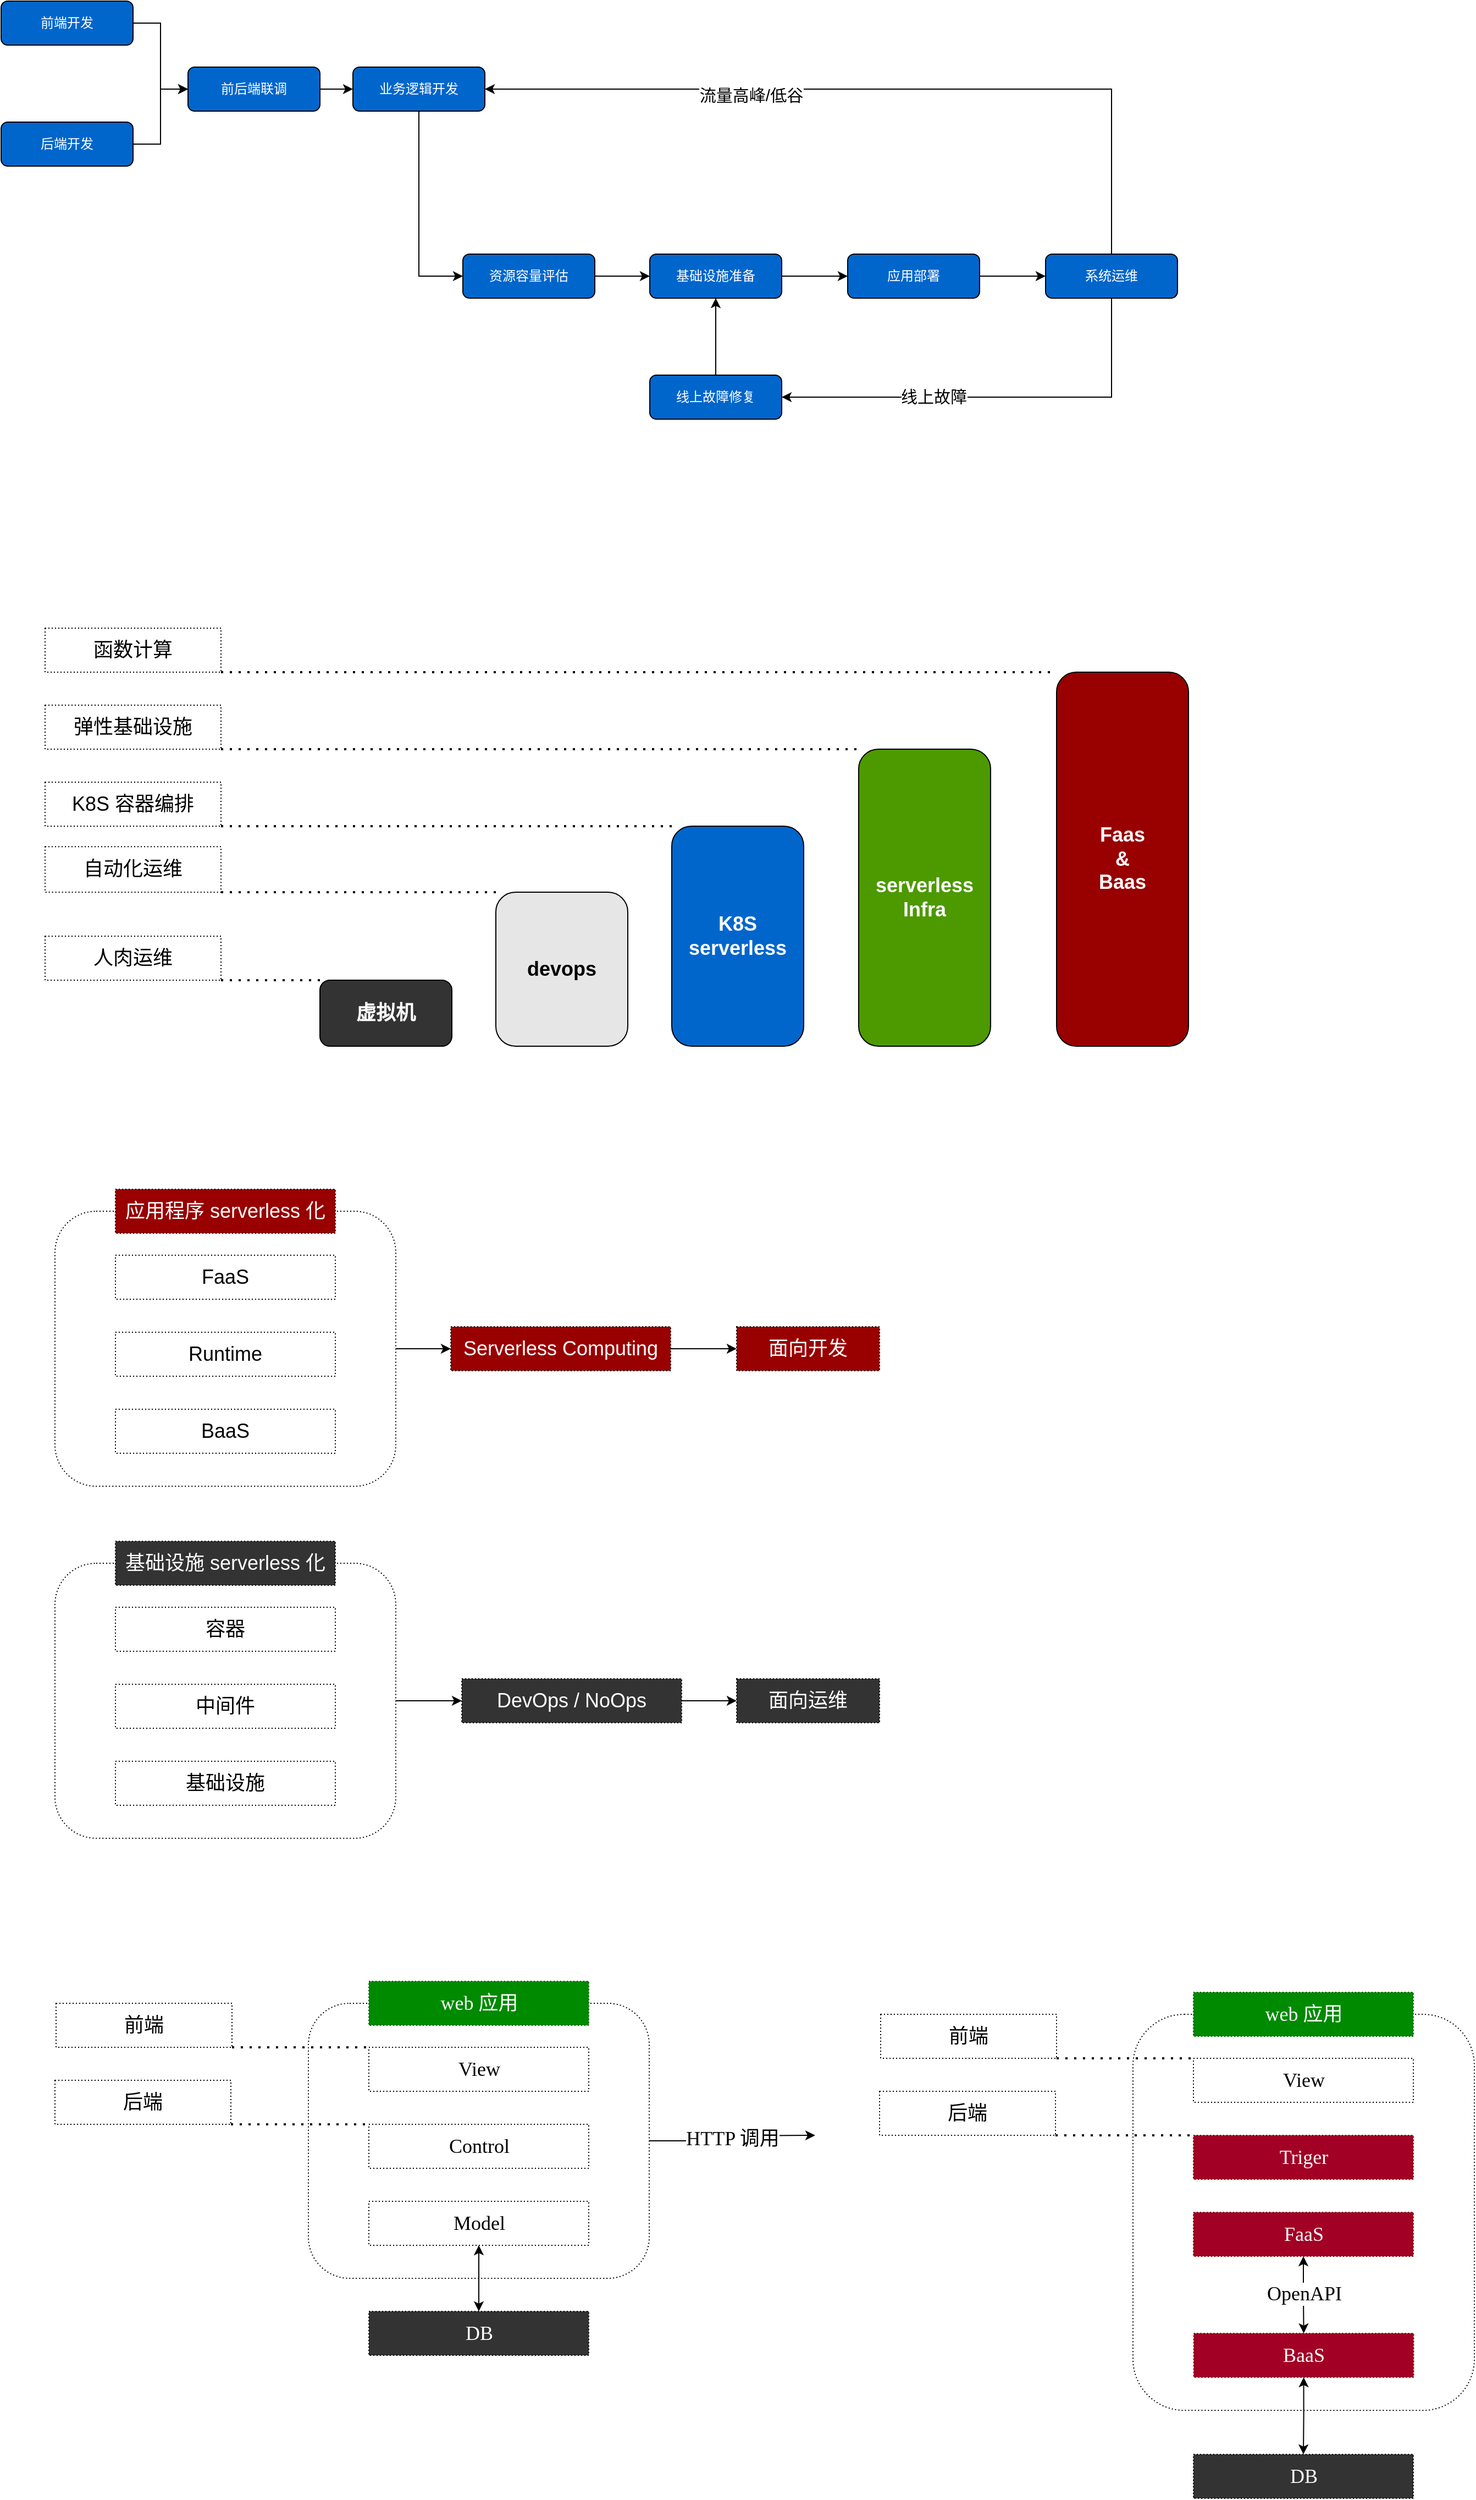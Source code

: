 <mxfile version="16.2.4" type="github">
  <diagram id="bE9tsUGRjl7XfyiEoqof" name="Page-1">
    <mxGraphModel dx="4569" dy="1844" grid="1" gridSize="10" guides="1" tooltips="1" connect="1" arrows="1" fold="1" page="1" pageScale="1" pageWidth="827" pageHeight="1169" math="0" shadow="0">
      <root>
        <mxCell id="0" />
        <mxCell id="1" parent="0" />
        <mxCell id="Or5pxqyeU23qAVYO_Iuh-68" value="" style="edgeStyle=orthogonalEdgeStyle;rounded=0;orthogonalLoop=1;jettySize=auto;html=1;fontSize=18;fontColor=#FFFFFF;" edge="1" parent="1" source="Or5pxqyeU23qAVYO_Iuh-57" target="Or5pxqyeU23qAVYO_Iuh-67">
          <mxGeometry relative="1" as="geometry" />
        </mxCell>
        <mxCell id="Or5pxqyeU23qAVYO_Iuh-57" value="" style="rounded=1;whiteSpace=wrap;html=1;dashed=1;dashPattern=1 2;fontSize=18;fontColor=#000000;fillColor=#FFFFFF;" vertex="1" parent="1">
          <mxGeometry x="-3231" y="340" width="310" height="250" as="geometry" />
        </mxCell>
        <mxCell id="Or5pxqyeU23qAVYO_Iuh-20" value="" style="edgeStyle=orthogonalEdgeStyle;rounded=0;orthogonalLoop=1;jettySize=auto;html=1;fontColor=#FFFFFF;" edge="1" parent="1" source="Or5pxqyeU23qAVYO_Iuh-9" target="Or5pxqyeU23qAVYO_Iuh-10">
          <mxGeometry relative="1" as="geometry" />
        </mxCell>
        <mxCell id="Or5pxqyeU23qAVYO_Iuh-9" value="应用部署" style="rounded=1;whiteSpace=wrap;html=1;fillColor=#0066CC;fontColor=#FFFFFF;" vertex="1" parent="1">
          <mxGeometry x="-2510" y="-850" width="120" height="40" as="geometry" />
        </mxCell>
        <mxCell id="Or5pxqyeU23qAVYO_Iuh-22" style="edgeStyle=orthogonalEdgeStyle;rounded=0;orthogonalLoop=1;jettySize=auto;html=1;exitX=0.5;exitY=1;exitDx=0;exitDy=0;fontColor=#FFFFFF;entryX=1;entryY=0.5;entryDx=0;entryDy=0;" edge="1" parent="1" source="Or5pxqyeU23qAVYO_Iuh-10" target="Or5pxqyeU23qAVYO_Iuh-13">
          <mxGeometry relative="1" as="geometry">
            <mxPoint x="-2610" y="-640" as="targetPoint" />
          </mxGeometry>
        </mxCell>
        <mxCell id="Or5pxqyeU23qAVYO_Iuh-27" value="线上故障" style="edgeLabel;html=1;align=center;verticalAlign=middle;resizable=0;points=[];fontSize=15;fontColor=#000000;" vertex="1" connectable="0" parent="Or5pxqyeU23qAVYO_Iuh-22">
          <mxGeometry x="0.294" y="-1" relative="1" as="geometry">
            <mxPoint as="offset" />
          </mxGeometry>
        </mxCell>
        <mxCell id="Or5pxqyeU23qAVYO_Iuh-24" style="edgeStyle=orthogonalEdgeStyle;rounded=0;orthogonalLoop=1;jettySize=auto;html=1;exitX=0.5;exitY=0;exitDx=0;exitDy=0;entryX=1;entryY=0.5;entryDx=0;entryDy=0;fontColor=#FFFFFF;" edge="1" parent="1" source="Or5pxqyeU23qAVYO_Iuh-10" target="Or5pxqyeU23qAVYO_Iuh-11">
          <mxGeometry relative="1" as="geometry" />
        </mxCell>
        <mxCell id="Or5pxqyeU23qAVYO_Iuh-26" value="流量高峰/低谷" style="edgeLabel;html=1;align=center;verticalAlign=middle;resizable=0;points=[];fontColor=#000000;fontSize=15;" vertex="1" connectable="0" parent="Or5pxqyeU23qAVYO_Iuh-24">
          <mxGeometry x="0.328" y="5" relative="1" as="geometry">
            <mxPoint as="offset" />
          </mxGeometry>
        </mxCell>
        <mxCell id="Or5pxqyeU23qAVYO_Iuh-10" value="系统运维" style="rounded=1;whiteSpace=wrap;html=1;fillColor=#0066CC;fontColor=#FFFFFF;" vertex="1" parent="1">
          <mxGeometry x="-2330" y="-850" width="120" height="40" as="geometry" />
        </mxCell>
        <mxCell id="Or5pxqyeU23qAVYO_Iuh-21" style="edgeStyle=orthogonalEdgeStyle;rounded=0;orthogonalLoop=1;jettySize=auto;html=1;exitX=0.5;exitY=1;exitDx=0;exitDy=0;entryX=0;entryY=0.5;entryDx=0;entryDy=0;fontColor=#FFFFFF;" edge="1" parent="1" source="Or5pxqyeU23qAVYO_Iuh-11" target="Or5pxqyeU23qAVYO_Iuh-14">
          <mxGeometry relative="1" as="geometry" />
        </mxCell>
        <mxCell id="Or5pxqyeU23qAVYO_Iuh-11" value="业务逻辑开发" style="rounded=1;whiteSpace=wrap;html=1;fillColor=#0066CC;fontColor=#FFFFFF;" vertex="1" parent="1">
          <mxGeometry x="-2960" y="-1020" width="120" height="40" as="geometry" />
        </mxCell>
        <mxCell id="Or5pxqyeU23qAVYO_Iuh-25" style="edgeStyle=orthogonalEdgeStyle;rounded=0;orthogonalLoop=1;jettySize=auto;html=1;exitX=0.5;exitY=0;exitDx=0;exitDy=0;entryX=0.5;entryY=1;entryDx=0;entryDy=0;fontColor=#FFFFFF;" edge="1" parent="1" source="Or5pxqyeU23qAVYO_Iuh-13" target="Or5pxqyeU23qAVYO_Iuh-15">
          <mxGeometry relative="1" as="geometry" />
        </mxCell>
        <mxCell id="Or5pxqyeU23qAVYO_Iuh-13" value="线上故障修复" style="rounded=1;whiteSpace=wrap;html=1;fillColor=#0066CC;fontColor=#FFFFFF;" vertex="1" parent="1">
          <mxGeometry x="-2690" y="-740" width="120" height="40" as="geometry" />
        </mxCell>
        <mxCell id="Or5pxqyeU23qAVYO_Iuh-18" value="" style="edgeStyle=orthogonalEdgeStyle;rounded=0;orthogonalLoop=1;jettySize=auto;html=1;fontColor=#FFFFFF;" edge="1" parent="1" source="Or5pxqyeU23qAVYO_Iuh-14" target="Or5pxqyeU23qAVYO_Iuh-15">
          <mxGeometry relative="1" as="geometry" />
        </mxCell>
        <mxCell id="Or5pxqyeU23qAVYO_Iuh-14" value="资源容量评估" style="rounded=1;whiteSpace=wrap;html=1;fillColor=#0066CC;fontColor=#FFFFFF;" vertex="1" parent="1">
          <mxGeometry x="-2860" y="-850" width="120" height="40" as="geometry" />
        </mxCell>
        <mxCell id="Or5pxqyeU23qAVYO_Iuh-19" value="" style="edgeStyle=orthogonalEdgeStyle;rounded=0;orthogonalLoop=1;jettySize=auto;html=1;fontColor=#FFFFFF;" edge="1" parent="1" source="Or5pxqyeU23qAVYO_Iuh-15" target="Or5pxqyeU23qAVYO_Iuh-9">
          <mxGeometry relative="1" as="geometry" />
        </mxCell>
        <mxCell id="Or5pxqyeU23qAVYO_Iuh-15" value="基础设施准备" style="rounded=1;whiteSpace=wrap;html=1;fillColor=#0066CC;fontColor=#FFFFFF;" vertex="1" parent="1">
          <mxGeometry x="-2690" y="-850" width="120" height="40" as="geometry" />
        </mxCell>
        <mxCell id="Or5pxqyeU23qAVYO_Iuh-30" style="edgeStyle=orthogonalEdgeStyle;rounded=0;orthogonalLoop=1;jettySize=auto;html=1;exitX=1;exitY=0.5;exitDx=0;exitDy=0;fontSize=15;fontColor=#000000;" edge="1" parent="1" source="Or5pxqyeU23qAVYO_Iuh-28" target="Or5pxqyeU23qAVYO_Iuh-11">
          <mxGeometry relative="1" as="geometry" />
        </mxCell>
        <mxCell id="Or5pxqyeU23qAVYO_Iuh-28" value="前后端联调" style="rounded=1;whiteSpace=wrap;html=1;fillColor=#0066CC;fontColor=#FFFFFF;" vertex="1" parent="1">
          <mxGeometry x="-3110" y="-1020" width="120" height="40" as="geometry" />
        </mxCell>
        <mxCell id="Or5pxqyeU23qAVYO_Iuh-32" style="edgeStyle=orthogonalEdgeStyle;rounded=0;orthogonalLoop=1;jettySize=auto;html=1;exitX=1;exitY=0.5;exitDx=0;exitDy=0;entryX=0;entryY=0.5;entryDx=0;entryDy=0;fontSize=15;fontColor=#000000;" edge="1" parent="1" source="Or5pxqyeU23qAVYO_Iuh-29" target="Or5pxqyeU23qAVYO_Iuh-28">
          <mxGeometry relative="1" as="geometry" />
        </mxCell>
        <mxCell id="Or5pxqyeU23qAVYO_Iuh-29" value="前端开发" style="rounded=1;whiteSpace=wrap;html=1;fillColor=#0066CC;fontColor=#FFFFFF;" vertex="1" parent="1">
          <mxGeometry x="-3280" y="-1080" width="120" height="40" as="geometry" />
        </mxCell>
        <mxCell id="Or5pxqyeU23qAVYO_Iuh-34" value="" style="edgeStyle=orthogonalEdgeStyle;rounded=0;orthogonalLoop=1;jettySize=auto;html=1;fontSize=15;fontColor=#000000;entryX=0;entryY=0.5;entryDx=0;entryDy=0;" edge="1" parent="1" source="Or5pxqyeU23qAVYO_Iuh-31" target="Or5pxqyeU23qAVYO_Iuh-28">
          <mxGeometry relative="1" as="geometry" />
        </mxCell>
        <mxCell id="Or5pxqyeU23qAVYO_Iuh-31" value="后端开发" style="rounded=1;whiteSpace=wrap;html=1;fillColor=#0066CC;fontColor=#FFFFFF;" vertex="1" parent="1">
          <mxGeometry x="-3280" y="-970" width="120" height="40" as="geometry" />
        </mxCell>
        <mxCell id="Or5pxqyeU23qAVYO_Iuh-35" value="虚拟机" style="rounded=1;whiteSpace=wrap;html=1;fontSize=18;fontColor=#FFFFFF;fillColor=#333333;fontStyle=1" vertex="1" parent="1">
          <mxGeometry x="-2990" y="-190" width="120" height="60" as="geometry" />
        </mxCell>
        <mxCell id="Or5pxqyeU23qAVYO_Iuh-36" value="&lt;div style=&quot;font-size: 18px;&quot;&gt;K8S&lt;/div&gt;&lt;div style=&quot;font-size: 18px;&quot;&gt;serverless&lt;br style=&quot;font-size: 18px;&quot;&gt;&lt;/div&gt;" style="rounded=1;whiteSpace=wrap;html=1;fontSize=18;fontColor=#FFFFFF;fillColor=#0066CC;fontStyle=1" vertex="1" parent="1">
          <mxGeometry x="-2670" y="-330" width="120" height="200" as="geometry" />
        </mxCell>
        <mxCell id="Or5pxqyeU23qAVYO_Iuh-37" value="devops" style="rounded=1;whiteSpace=wrap;html=1;fontSize=18;fontColor=#000000;fillColor=#E6E6E6;fontStyle=1" vertex="1" parent="1">
          <mxGeometry x="-2830" y="-270" width="120" height="140" as="geometry" />
        </mxCell>
        <mxCell id="Or5pxqyeU23qAVYO_Iuh-38" value="&lt;div style=&quot;font-size: 18px;&quot;&gt;serverless&lt;/div&gt;&lt;div style=&quot;font-size: 18px;&quot;&gt;Infra&lt;br style=&quot;font-size: 18px;&quot;&gt;&lt;/div&gt;" style="rounded=1;whiteSpace=wrap;html=1;fontSize=18;fontColor=#FFFFFF;fillColor=#4D9900;fontStyle=1" vertex="1" parent="1">
          <mxGeometry x="-2500" y="-400" width="120" height="270" as="geometry" />
        </mxCell>
        <mxCell id="Or5pxqyeU23qAVYO_Iuh-39" value="&lt;div style=&quot;font-size: 18px&quot;&gt;Faas&lt;/div&gt;&lt;div style=&quot;font-size: 18px&quot;&gt;&amp;amp;&lt;/div&gt;&lt;div style=&quot;font-size: 18px&quot;&gt;Baas&lt;br style=&quot;font-size: 18px&quot;&gt;&lt;/div&gt;" style="rounded=1;whiteSpace=wrap;html=1;fontSize=18;fontColor=#FFFFFF;fillColor=#990000;fontStyle=1" vertex="1" parent="1">
          <mxGeometry x="-2320" y="-470" width="120" height="340" as="geometry" />
        </mxCell>
        <mxCell id="Or5pxqyeU23qAVYO_Iuh-40" value="人肉运维" style="rounded=0;whiteSpace=wrap;html=1;fontSize=18;fontColor=#000000;fillColor=#FFFFFF;dashed=1;dashPattern=1 2;" vertex="1" parent="1">
          <mxGeometry x="-3240" y="-230" width="160" height="40" as="geometry" />
        </mxCell>
        <mxCell id="Or5pxqyeU23qAVYO_Iuh-42" value="" style="endArrow=none;dashed=1;html=1;dashPattern=1 3;strokeWidth=2;rounded=0;fontSize=18;fontColor=#000000;exitX=1;exitY=1;exitDx=0;exitDy=0;entryX=0;entryY=0;entryDx=0;entryDy=0;" edge="1" parent="1" source="Or5pxqyeU23qAVYO_Iuh-40" target="Or5pxqyeU23qAVYO_Iuh-35">
          <mxGeometry width="50" height="50" relative="1" as="geometry">
            <mxPoint x="-3040" y="-340" as="sourcePoint" />
            <mxPoint x="-2990" y="-390" as="targetPoint" />
          </mxGeometry>
        </mxCell>
        <mxCell id="Or5pxqyeU23qAVYO_Iuh-43" value="自动化运维" style="rounded=0;whiteSpace=wrap;html=1;fontSize=18;fontColor=#000000;fillColor=#FFFFFF;dashed=1;dashPattern=1 2;" vertex="1" parent="1">
          <mxGeometry x="-3240" y="-311.33" width="160" height="41.33" as="geometry" />
        </mxCell>
        <mxCell id="Or5pxqyeU23qAVYO_Iuh-44" value="" style="endArrow=none;dashed=1;html=1;dashPattern=1 3;strokeWidth=2;rounded=0;fontSize=18;fontColor=#000000;exitX=1;exitY=1;exitDx=0;exitDy=0;entryX=0;entryY=0;entryDx=0;entryDy=0;" edge="1" parent="1" source="Or5pxqyeU23qAVYO_Iuh-43" target="Or5pxqyeU23qAVYO_Iuh-37">
          <mxGeometry width="50" height="50" relative="1" as="geometry">
            <mxPoint x="-3040" y="-421.33" as="sourcePoint" />
            <mxPoint x="-2990" y="-271.33" as="targetPoint" />
          </mxGeometry>
        </mxCell>
        <mxCell id="Or5pxqyeU23qAVYO_Iuh-45" value="K8S 容器编排" style="rounded=0;whiteSpace=wrap;html=1;fontSize=18;fontColor=#000000;fillColor=#FFFFFF;dashed=1;dashPattern=1 2;" vertex="1" parent="1">
          <mxGeometry x="-3240" y="-370" width="160" height="40" as="geometry" />
        </mxCell>
        <mxCell id="Or5pxqyeU23qAVYO_Iuh-46" value="" style="endArrow=none;dashed=1;html=1;dashPattern=1 3;strokeWidth=2;rounded=0;fontSize=18;fontColor=#000000;exitX=1;exitY=1;exitDx=0;exitDy=0;entryX=0;entryY=0;entryDx=0;entryDy=0;" edge="1" parent="1" source="Or5pxqyeU23qAVYO_Iuh-45" target="Or5pxqyeU23qAVYO_Iuh-36">
          <mxGeometry width="50" height="50" relative="1" as="geometry">
            <mxPoint x="-3040" y="-500" as="sourcePoint" />
            <mxPoint x="-2990" y="-350" as="targetPoint" />
          </mxGeometry>
        </mxCell>
        <mxCell id="Or5pxqyeU23qAVYO_Iuh-47" value="弹性基础设施" style="rounded=0;whiteSpace=wrap;html=1;fontSize=18;fontColor=#000000;fillColor=#FFFFFF;dashed=1;dashPattern=1 2;" vertex="1" parent="1">
          <mxGeometry x="-3240" y="-440" width="160" height="40" as="geometry" />
        </mxCell>
        <mxCell id="Or5pxqyeU23qAVYO_Iuh-48" value="" style="endArrow=none;dashed=1;html=1;dashPattern=1 3;strokeWidth=2;rounded=0;fontSize=18;fontColor=#000000;exitX=1;exitY=1;exitDx=0;exitDy=0;entryX=0;entryY=0;entryDx=0;entryDy=0;" edge="1" parent="1" source="Or5pxqyeU23qAVYO_Iuh-47" target="Or5pxqyeU23qAVYO_Iuh-38">
          <mxGeometry width="50" height="50" relative="1" as="geometry">
            <mxPoint x="-3040" y="-560" as="sourcePoint" />
            <mxPoint x="-2990" y="-410" as="targetPoint" />
          </mxGeometry>
        </mxCell>
        <mxCell id="Or5pxqyeU23qAVYO_Iuh-49" value="函数计算" style="rounded=0;whiteSpace=wrap;html=1;fontSize=18;fontColor=#000000;fillColor=#FFFFFF;dashed=1;dashPattern=1 2;" vertex="1" parent="1">
          <mxGeometry x="-3240" y="-510" width="160" height="40" as="geometry" />
        </mxCell>
        <mxCell id="Or5pxqyeU23qAVYO_Iuh-50" value="" style="endArrow=none;dashed=1;html=1;dashPattern=1 3;strokeWidth=2;rounded=0;fontSize=18;fontColor=#000000;exitX=1;exitY=1;exitDx=0;exitDy=0;entryX=0;entryY=0;entryDx=0;entryDy=0;" edge="1" parent="1" source="Or5pxqyeU23qAVYO_Iuh-49" target="Or5pxqyeU23qAVYO_Iuh-39">
          <mxGeometry width="50" height="50" relative="1" as="geometry">
            <mxPoint x="-3040" y="-620" as="sourcePoint" />
            <mxPoint x="-2990" y="-470" as="targetPoint" />
          </mxGeometry>
        </mxCell>
        <mxCell id="Or5pxqyeU23qAVYO_Iuh-53" value="容器" style="rounded=0;whiteSpace=wrap;html=1;dashed=1;dashPattern=1 2;fontSize=18;fontColor=#000000;fillColor=#FFFFFF;" vertex="1" parent="1">
          <mxGeometry x="-3176" y="380" width="200" height="40" as="geometry" />
        </mxCell>
        <mxCell id="Or5pxqyeU23qAVYO_Iuh-54" value="中间件" style="rounded=0;whiteSpace=wrap;html=1;dashed=1;dashPattern=1 2;fontSize=18;fontColor=#000000;fillColor=#FFFFFF;" vertex="1" parent="1">
          <mxGeometry x="-3176" y="450" width="200" height="40" as="geometry" />
        </mxCell>
        <mxCell id="Or5pxqyeU23qAVYO_Iuh-55" value="基础设施" style="rounded=0;whiteSpace=wrap;html=1;dashed=1;dashPattern=1 2;fontSize=18;fontColor=#000000;fillColor=#FFFFFF;" vertex="1" parent="1">
          <mxGeometry x="-3176" y="520" width="200" height="40" as="geometry" />
        </mxCell>
        <mxCell id="Or5pxqyeU23qAVYO_Iuh-51" value="基础设施 serverless 化" style="rounded=0;whiteSpace=wrap;html=1;dashed=1;dashPattern=1 2;fontSize=18;fontColor=#FFFFFF;fillColor=#333333;" vertex="1" parent="1">
          <mxGeometry x="-3176" y="320" width="200" height="40" as="geometry" />
        </mxCell>
        <mxCell id="Or5pxqyeU23qAVYO_Iuh-64" value="" style="edgeStyle=orthogonalEdgeStyle;rounded=0;orthogonalLoop=1;jettySize=auto;html=1;fontSize=18;fontColor=#FFFFFF;" edge="1" parent="1" source="Or5pxqyeU23qAVYO_Iuh-58" target="Or5pxqyeU23qAVYO_Iuh-63">
          <mxGeometry relative="1" as="geometry" />
        </mxCell>
        <mxCell id="Or5pxqyeU23qAVYO_Iuh-58" value="" style="rounded=1;whiteSpace=wrap;html=1;dashed=1;dashPattern=1 2;fontSize=18;fontColor=#000000;fillColor=#FFFFFF;" vertex="1" parent="1">
          <mxGeometry x="-3231" y="20" width="310" height="250" as="geometry" />
        </mxCell>
        <mxCell id="Or5pxqyeU23qAVYO_Iuh-59" value="&lt;div&gt;FaaS&lt;/div&gt;" style="rounded=0;whiteSpace=wrap;html=1;dashed=1;dashPattern=1 2;fontSize=18;fontColor=#000000;fillColor=#FFFFFF;" vertex="1" parent="1">
          <mxGeometry x="-3176" y="60" width="200" height="40" as="geometry" />
        </mxCell>
        <mxCell id="Or5pxqyeU23qAVYO_Iuh-60" value="Runtime" style="rounded=0;whiteSpace=wrap;html=1;dashed=1;dashPattern=1 2;fontSize=18;fontColor=#000000;fillColor=#FFFFFF;" vertex="1" parent="1">
          <mxGeometry x="-3176" y="130" width="200" height="40" as="geometry" />
        </mxCell>
        <mxCell id="Or5pxqyeU23qAVYO_Iuh-61" value="BaaS" style="rounded=0;whiteSpace=wrap;html=1;dashed=1;dashPattern=1 2;fontSize=18;fontColor=#000000;fillColor=#FFFFFF;" vertex="1" parent="1">
          <mxGeometry x="-3176" y="200" width="200" height="40" as="geometry" />
        </mxCell>
        <mxCell id="Or5pxqyeU23qAVYO_Iuh-62" value="应用程序 serverless 化" style="rounded=0;whiteSpace=wrap;html=1;dashed=1;dashPattern=1 2;fontSize=18;fontColor=#FFFFFF;fillColor=#990000;" vertex="1" parent="1">
          <mxGeometry x="-3176" width="200" height="40" as="geometry" />
        </mxCell>
        <mxCell id="Or5pxqyeU23qAVYO_Iuh-66" value="" style="edgeStyle=orthogonalEdgeStyle;rounded=0;orthogonalLoop=1;jettySize=auto;html=1;fontSize=18;fontColor=#FFFFFF;" edge="1" parent="1" source="Or5pxqyeU23qAVYO_Iuh-63" target="Or5pxqyeU23qAVYO_Iuh-65">
          <mxGeometry relative="1" as="geometry" />
        </mxCell>
        <mxCell id="Or5pxqyeU23qAVYO_Iuh-63" value="Serverless Computing" style="rounded=0;whiteSpace=wrap;html=1;dashed=1;dashPattern=1 2;fontSize=18;fontColor=#FFFFFF;fillColor=#990000;" vertex="1" parent="1">
          <mxGeometry x="-2871" y="125" width="200" height="40" as="geometry" />
        </mxCell>
        <mxCell id="Or5pxqyeU23qAVYO_Iuh-65" value="面向开发" style="rounded=0;whiteSpace=wrap;html=1;dashed=1;dashPattern=1 2;fontSize=18;fontColor=#FFFFFF;fillColor=#990000;" vertex="1" parent="1">
          <mxGeometry x="-2611" y="125" width="130" height="40" as="geometry" />
        </mxCell>
        <mxCell id="Or5pxqyeU23qAVYO_Iuh-70" value="" style="edgeStyle=orthogonalEdgeStyle;rounded=0;orthogonalLoop=1;jettySize=auto;html=1;fontSize=18;fontColor=#FFFFFF;" edge="1" parent="1" source="Or5pxqyeU23qAVYO_Iuh-67" target="Or5pxqyeU23qAVYO_Iuh-69">
          <mxGeometry relative="1" as="geometry" />
        </mxCell>
        <mxCell id="Or5pxqyeU23qAVYO_Iuh-67" value="DevOps / NoOps" style="rounded=0;whiteSpace=wrap;html=1;dashed=1;dashPattern=1 2;fontSize=18;fontColor=#FFFFFF;fillColor=#333333;" vertex="1" parent="1">
          <mxGeometry x="-2861" y="445" width="200" height="40" as="geometry" />
        </mxCell>
        <mxCell id="Or5pxqyeU23qAVYO_Iuh-69" value="面向运维" style="rounded=0;whiteSpace=wrap;html=1;dashed=1;dashPattern=1 2;fontSize=18;fontColor=#FFFFFF;fillColor=#333333;" vertex="1" parent="1">
          <mxGeometry x="-2611" y="445" width="130" height="40" as="geometry" />
        </mxCell>
        <mxCell id="Or5pxqyeU23qAVYO_Iuh-71" value="HTTP 调用" style="edgeStyle=orthogonalEdgeStyle;rounded=0;orthogonalLoop=1;jettySize=auto;html=1;fontSize=18;fontColor=#000000;fontFamily=Comic Sans MS;" edge="1" parent="1" source="Or5pxqyeU23qAVYO_Iuh-72">
          <mxGeometry relative="1" as="geometry">
            <mxPoint x="-2539.5" y="860" as="targetPoint" />
          </mxGeometry>
        </mxCell>
        <mxCell id="Or5pxqyeU23qAVYO_Iuh-72" value="" style="rounded=1;whiteSpace=wrap;html=1;dashed=1;dashPattern=1 2;fontSize=18;fontColor=#000000;fillColor=#FFFFFF;fontFamily=Comic Sans MS;" vertex="1" parent="1">
          <mxGeometry x="-3000.5" y="740" width="310" height="250" as="geometry" />
        </mxCell>
        <mxCell id="Or5pxqyeU23qAVYO_Iuh-73" value="View" style="rounded=0;whiteSpace=wrap;html=1;dashed=1;dashPattern=1 2;fontSize=18;fontColor=#000000;fillColor=#FFFFFF;fontFamily=Comic Sans MS;" vertex="1" parent="1">
          <mxGeometry x="-2945.5" y="780" width="200" height="40" as="geometry" />
        </mxCell>
        <mxCell id="Or5pxqyeU23qAVYO_Iuh-74" value="Control" style="rounded=0;whiteSpace=wrap;html=1;dashed=1;dashPattern=1 2;fontSize=18;fontColor=#000000;fillColor=#FFFFFF;fontFamily=Comic Sans MS;" vertex="1" parent="1">
          <mxGeometry x="-2945.5" y="850" width="200" height="40" as="geometry" />
        </mxCell>
        <mxCell id="Or5pxqyeU23qAVYO_Iuh-78" value="" style="edgeStyle=orthogonalEdgeStyle;rounded=0;orthogonalLoop=1;jettySize=auto;html=1;fontSize=18;fontColor=#FFFFFF;startArrow=classic;startFill=1;fontFamily=Comic Sans MS;" edge="1" parent="1" source="Or5pxqyeU23qAVYO_Iuh-75" target="Or5pxqyeU23qAVYO_Iuh-77">
          <mxGeometry relative="1" as="geometry" />
        </mxCell>
        <mxCell id="Or5pxqyeU23qAVYO_Iuh-75" value="Model" style="rounded=0;whiteSpace=wrap;html=1;dashed=1;dashPattern=1 2;fontSize=18;fontColor=#000000;fillColor=#FFFFFF;fontFamily=Comic Sans MS;" vertex="1" parent="1">
          <mxGeometry x="-2945.5" y="920" width="200" height="40" as="geometry" />
        </mxCell>
        <mxCell id="Or5pxqyeU23qAVYO_Iuh-76" value="web 应用" style="rounded=0;whiteSpace=wrap;html=1;dashed=1;dashPattern=1 2;fontSize=18;fontColor=#ffffff;fillColor=#008a00;strokeColor=#005700;fontFamily=Comic Sans MS;" vertex="1" parent="1">
          <mxGeometry x="-2945.5" y="720" width="200" height="40" as="geometry" />
        </mxCell>
        <mxCell id="Or5pxqyeU23qAVYO_Iuh-77" value="DB" style="rounded=0;whiteSpace=wrap;html=1;dashed=1;dashPattern=1 2;fontSize=18;fontColor=#FFFFFF;fillColor=#333333;fontFamily=Comic Sans MS;" vertex="1" parent="1">
          <mxGeometry x="-2945.5" y="1020" width="200" height="40" as="geometry" />
        </mxCell>
        <mxCell id="Or5pxqyeU23qAVYO_Iuh-79" value="前端" style="rounded=0;whiteSpace=wrap;html=1;fontSize=18;fontColor=#000000;fillColor=#FFFFFF;dashed=1;dashPattern=1 2;fontFamily=Comic Sans MS;" vertex="1" parent="1">
          <mxGeometry x="-3230" y="740" width="160" height="40" as="geometry" />
        </mxCell>
        <mxCell id="Or5pxqyeU23qAVYO_Iuh-80" value="" style="endArrow=none;dashed=1;html=1;dashPattern=1 3;strokeWidth=2;rounded=0;fontSize=18;fontColor=#000000;exitX=1;exitY=1;exitDx=0;exitDy=0;entryX=0;entryY=0;entryDx=0;entryDy=0;" edge="1" parent="1" source="Or5pxqyeU23qAVYO_Iuh-79">
          <mxGeometry width="50" height="50" relative="1" as="geometry">
            <mxPoint x="-2995.5" y="630" as="sourcePoint" />
            <mxPoint x="-2945.5" y="780" as="targetPoint" />
          </mxGeometry>
        </mxCell>
        <mxCell id="Or5pxqyeU23qAVYO_Iuh-81" value="后端" style="rounded=0;whiteSpace=wrap;html=1;fontSize=18;fontColor=#000000;fillColor=#FFFFFF;dashed=1;dashPattern=1 2;fontFamily=Comic Sans MS;" vertex="1" parent="1">
          <mxGeometry x="-3231" y="810" width="160" height="40" as="geometry" />
        </mxCell>
        <mxCell id="Or5pxqyeU23qAVYO_Iuh-82" value="" style="endArrow=none;dashed=1;html=1;dashPattern=1 3;strokeWidth=2;rounded=0;fontSize=18;fontColor=#000000;exitX=1;exitY=1;exitDx=0;exitDy=0;entryX=0;entryY=0;entryDx=0;entryDy=0;" edge="1" parent="1" source="Or5pxqyeU23qAVYO_Iuh-81">
          <mxGeometry width="50" height="50" relative="1" as="geometry">
            <mxPoint x="-2995.5" y="700" as="sourcePoint" />
            <mxPoint x="-2945.5" y="850" as="targetPoint" />
          </mxGeometry>
        </mxCell>
        <mxCell id="Or5pxqyeU23qAVYO_Iuh-84" value="" style="rounded=1;whiteSpace=wrap;html=1;dashed=1;dashPattern=1 2;fontSize=18;fontColor=#000000;fillColor=#FFFFFF;fontFamily=Comic Sans MS;" vertex="1" parent="1">
          <mxGeometry x="-2250.5" y="750" width="310.5" height="360" as="geometry" />
        </mxCell>
        <mxCell id="Or5pxqyeU23qAVYO_Iuh-85" value="View" style="rounded=0;whiteSpace=wrap;html=1;dashed=1;dashPattern=1 2;fontSize=18;fontColor=#000000;fillColor=#FFFFFF;fontFamily=Comic Sans MS;" vertex="1" parent="1">
          <mxGeometry x="-2195.5" y="790" width="200" height="40" as="geometry" />
        </mxCell>
        <mxCell id="Or5pxqyeU23qAVYO_Iuh-86" value="Triger" style="rounded=0;whiteSpace=wrap;html=1;dashed=1;dashPattern=1 2;fontSize=18;fontColor=#ffffff;fillColor=#a20025;fontFamily=Comic Sans MS;strokeColor=#6F0000;" vertex="1" parent="1">
          <mxGeometry x="-2195.5" y="860" width="200" height="40" as="geometry" />
        </mxCell>
        <mxCell id="Or5pxqyeU23qAVYO_Iuh-87" value="" style="edgeStyle=orthogonalEdgeStyle;rounded=0;orthogonalLoop=1;jettySize=auto;html=1;fontSize=18;fontColor=#FFFFFF;startArrow=classic;startFill=1;fontFamily=Comic Sans MS;exitX=0.5;exitY=1;exitDx=0;exitDy=0;" edge="1" parent="1" source="Or5pxqyeU23qAVYO_Iuh-96" target="Or5pxqyeU23qAVYO_Iuh-90">
          <mxGeometry relative="1" as="geometry">
            <mxPoint x="-2095.5" y="1130" as="sourcePoint" />
          </mxGeometry>
        </mxCell>
        <mxCell id="Or5pxqyeU23qAVYO_Iuh-89" value="web 应用" style="rounded=0;whiteSpace=wrap;html=1;dashed=1;dashPattern=1 2;fontSize=18;fontColor=#ffffff;fillColor=#008a00;strokeColor=#005700;fontFamily=Comic Sans MS;" vertex="1" parent="1">
          <mxGeometry x="-2195.5" y="730" width="200" height="40" as="geometry" />
        </mxCell>
        <mxCell id="Or5pxqyeU23qAVYO_Iuh-90" value="DB" style="rounded=0;whiteSpace=wrap;html=1;dashed=1;dashPattern=1 2;fontSize=18;fontColor=#FFFFFF;fillColor=#333333;fontFamily=Comic Sans MS;" vertex="1" parent="1">
          <mxGeometry x="-2195.5" y="1150" width="200" height="40" as="geometry" />
        </mxCell>
        <mxCell id="Or5pxqyeU23qAVYO_Iuh-91" value="前端" style="rounded=0;whiteSpace=wrap;html=1;fontSize=18;fontColor=#000000;fillColor=#FFFFFF;dashed=1;dashPattern=1 2;fontFamily=Comic Sans MS;" vertex="1" parent="1">
          <mxGeometry x="-2480" y="750" width="160" height="40" as="geometry" />
        </mxCell>
        <mxCell id="Or5pxqyeU23qAVYO_Iuh-92" value="" style="endArrow=none;dashed=1;html=1;dashPattern=1 3;strokeWidth=2;rounded=0;fontSize=18;fontColor=#000000;exitX=1;exitY=1;exitDx=0;exitDy=0;entryX=0;entryY=0;entryDx=0;entryDy=0;" edge="1" parent="1" source="Or5pxqyeU23qAVYO_Iuh-91">
          <mxGeometry width="50" height="50" relative="1" as="geometry">
            <mxPoint x="-2245.5" y="640" as="sourcePoint" />
            <mxPoint x="-2195.5" y="790" as="targetPoint" />
          </mxGeometry>
        </mxCell>
        <mxCell id="Or5pxqyeU23qAVYO_Iuh-93" value="后端" style="rounded=0;whiteSpace=wrap;html=1;fontSize=18;fontColor=#000000;fillColor=#FFFFFF;dashed=1;dashPattern=1 2;fontFamily=Comic Sans MS;" vertex="1" parent="1">
          <mxGeometry x="-2481" y="820" width="160" height="40" as="geometry" />
        </mxCell>
        <mxCell id="Or5pxqyeU23qAVYO_Iuh-94" value="" style="endArrow=none;dashed=1;html=1;dashPattern=1 3;strokeWidth=2;rounded=0;fontSize=18;fontColor=#000000;exitX=1;exitY=1;exitDx=0;exitDy=0;entryX=0;entryY=0;entryDx=0;entryDy=0;" edge="1" parent="1" source="Or5pxqyeU23qAVYO_Iuh-93">
          <mxGeometry width="50" height="50" relative="1" as="geometry">
            <mxPoint x="-2245.5" y="710" as="sourcePoint" />
            <mxPoint x="-2195.5" y="860" as="targetPoint" />
          </mxGeometry>
        </mxCell>
        <mxCell id="Or5pxqyeU23qAVYO_Iuh-97" value="" style="edgeStyle=orthogonalEdgeStyle;rounded=0;orthogonalLoop=1;jettySize=auto;html=1;fontFamily=Comic Sans MS;fontSize=18;fontColor=#000000;startArrow=classic;startFill=1;" edge="1" parent="1" source="Or5pxqyeU23qAVYO_Iuh-95" target="Or5pxqyeU23qAVYO_Iuh-96">
          <mxGeometry relative="1" as="geometry" />
        </mxCell>
        <mxCell id="Or5pxqyeU23qAVYO_Iuh-98" value="OpenAPI" style="edgeLabel;html=1;align=center;verticalAlign=middle;resizable=0;points=[];fontSize=18;fontFamily=Comic Sans MS;fontColor=#000000;" vertex="1" connectable="0" parent="Or5pxqyeU23qAVYO_Iuh-97">
          <mxGeometry x="-0.072" relative="1" as="geometry">
            <mxPoint y="1" as="offset" />
          </mxGeometry>
        </mxCell>
        <mxCell id="Or5pxqyeU23qAVYO_Iuh-95" value="FaaS" style="rounded=0;whiteSpace=wrap;html=1;dashed=1;dashPattern=1 2;fontSize=18;fontColor=#ffffff;fillColor=#a20025;fontFamily=Comic Sans MS;strokeColor=#6F0000;" vertex="1" parent="1">
          <mxGeometry x="-2195.5" y="930" width="200" height="40" as="geometry" />
        </mxCell>
        <mxCell id="Or5pxqyeU23qAVYO_Iuh-96" value="BaaS" style="rounded=0;whiteSpace=wrap;html=1;dashed=1;dashPattern=1 2;fontSize=18;fontColor=#ffffff;fillColor=#a20025;fontFamily=Comic Sans MS;strokeColor=#6F0000;" vertex="1" parent="1">
          <mxGeometry x="-2195.25" y="1040" width="200" height="40" as="geometry" />
        </mxCell>
      </root>
    </mxGraphModel>
  </diagram>
</mxfile>
